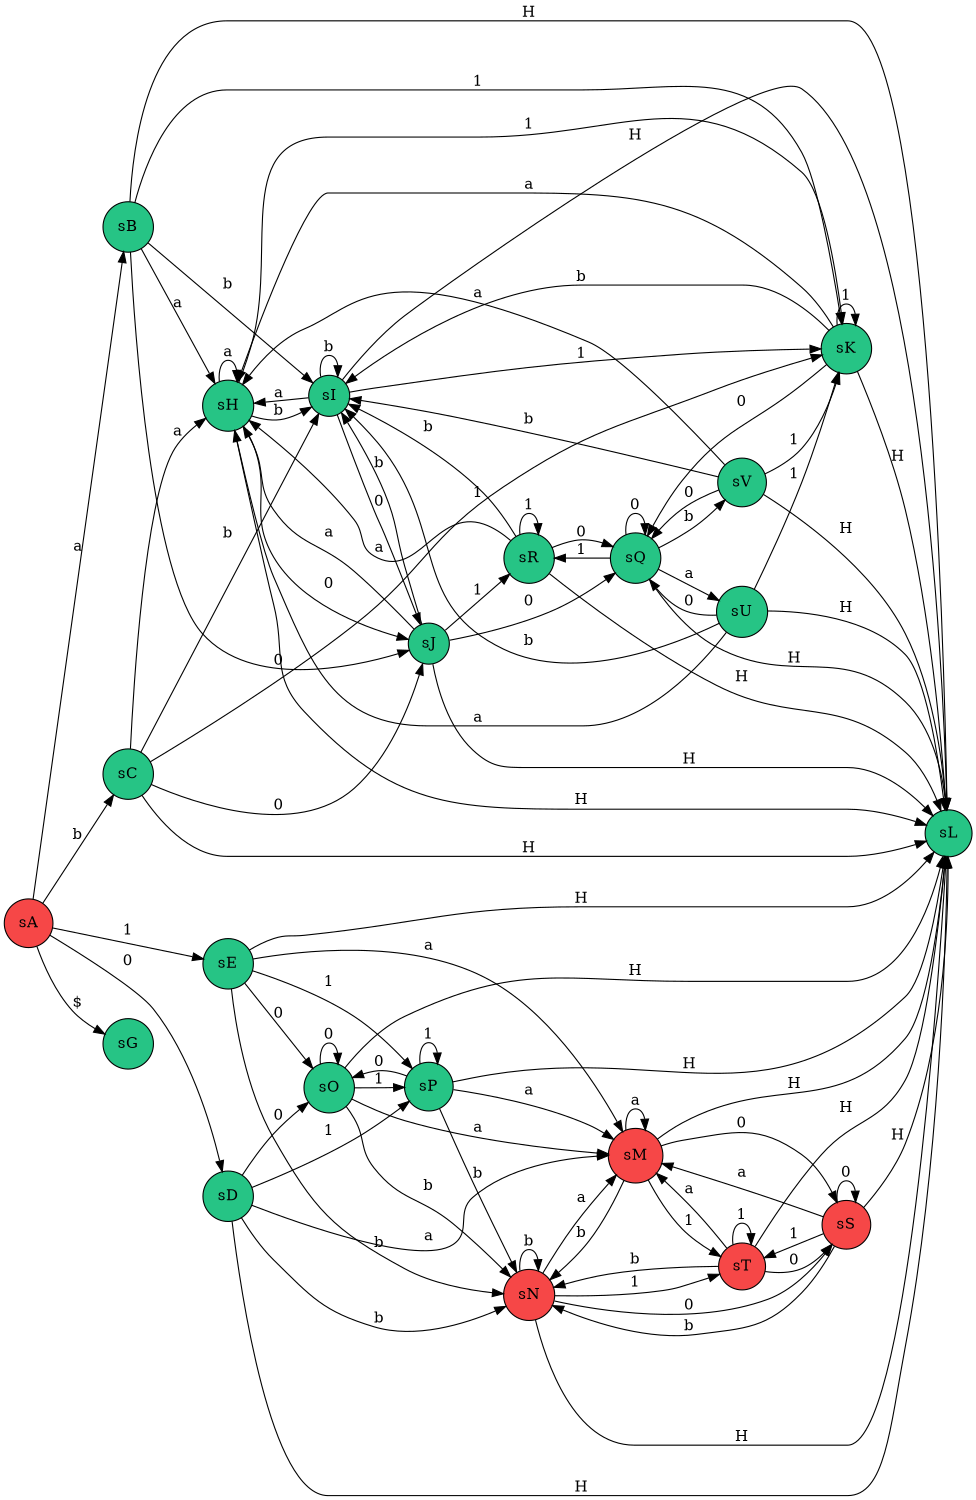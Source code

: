 digraph "DFA by Thompson's method" {
	rankdir=LR size=10
	node [fillcolor="#26C485" shape=circle style=filled]
	sB
	sC
	sD
	sE
	sG
	sH
	sI
	sJ
	sK
	sL
	sO
	sP
	sQ
	sR
	sU
	sV
	node [fillcolor="#f64747" shape=circle style=filled]
	sA -> sB [label=a]
	sA -> sC [label=b]
	sA -> sD [label=0]
	sA -> sE [label=1]
	sA -> sG [label="$"]
	sB -> sH [label=a]
	sB -> sI [label=b]
	sB -> sJ [label=0]
	sB -> sK [label=1]
	sB -> sL [label=H]
	sC -> sH [label=a]
	sC -> sI [label=b]
	sC -> sJ [label=0]
	sC -> sK [label=1]
	sC -> sL [label=H]
	sD -> sM [label=a]
	sD -> sN [label=b]
	sD -> sO [label=0]
	sD -> sP [label=1]
	sD -> sL [label=H]
	sE -> sM [label=a]
	sE -> sN [label=b]
	sE -> sO [label=0]
	sE -> sP [label=1]
	sE -> sL [label=H]
	sH -> sH [label=a]
	sH -> sI [label=b]
	sH -> sJ [label=0]
	sH -> sK [label=1]
	sH -> sL [label=H]
	sI -> sH [label=a]
	sI -> sI [label=b]
	sI -> sJ [label=0]
	sI -> sK [label=1]
	sI -> sL [label=H]
	sJ -> sH [label=a]
	sJ -> sI [label=b]
	sJ -> sQ [label=0]
	sJ -> sR [label=1]
	sJ -> sL [label=H]
	sK -> sH [label=a]
	sK -> sI [label=b]
	sK -> sQ [label=0]
	sK -> sK [label=1]
	sK -> sL [label=H]
	sM -> sM [label=a]
	sM -> sN [label=b]
	sM -> sS [label=0]
	sM -> sT [label=1]
	sM -> sL [label=H]
	sN -> sM [label=a]
	sN -> sN [label=b]
	sN -> sS [label=0]
	sN -> sT [label=1]
	sN -> sL [label=H]
	sO -> sM [label=a]
	sO -> sN [label=b]
	sO -> sO [label=0]
	sO -> sP [label=1]
	sO -> sL [label=H]
	sP -> sM [label=a]
	sP -> sN [label=b]
	sP -> sO [label=0]
	sP -> sP [label=1]
	sP -> sL [label=H]
	sQ -> sU [label=a]
	sQ -> sV [label=b]
	sQ -> sQ [label=0]
	sQ -> sR [label=1]
	sQ -> sL [label=H]
	sR -> sH [label=a]
	sR -> sI [label=b]
	sR -> sQ [label=0]
	sR -> sR [label=1]
	sR -> sL [label=H]
	sS -> sM [label=a]
	sS -> sN [label=b]
	sS -> sS [label=0]
	sS -> sT [label=1]
	sS -> sL [label=H]
	sT -> sM [label=a]
	sT -> sN [label=b]
	sT -> sS [label=0]
	sT -> sT [label=1]
	sT -> sL [label=H]
	sU -> sH [label=a]
	sU -> sI [label=b]
	sU -> sQ [label=0]
	sU -> sK [label=1]
	sU -> sL [label=H]
	sV -> sH [label=a]
	sV -> sI [label=b]
	sV -> sQ [label=0]
	sV -> sK [label=1]
	sV -> sL [label=H]
}
